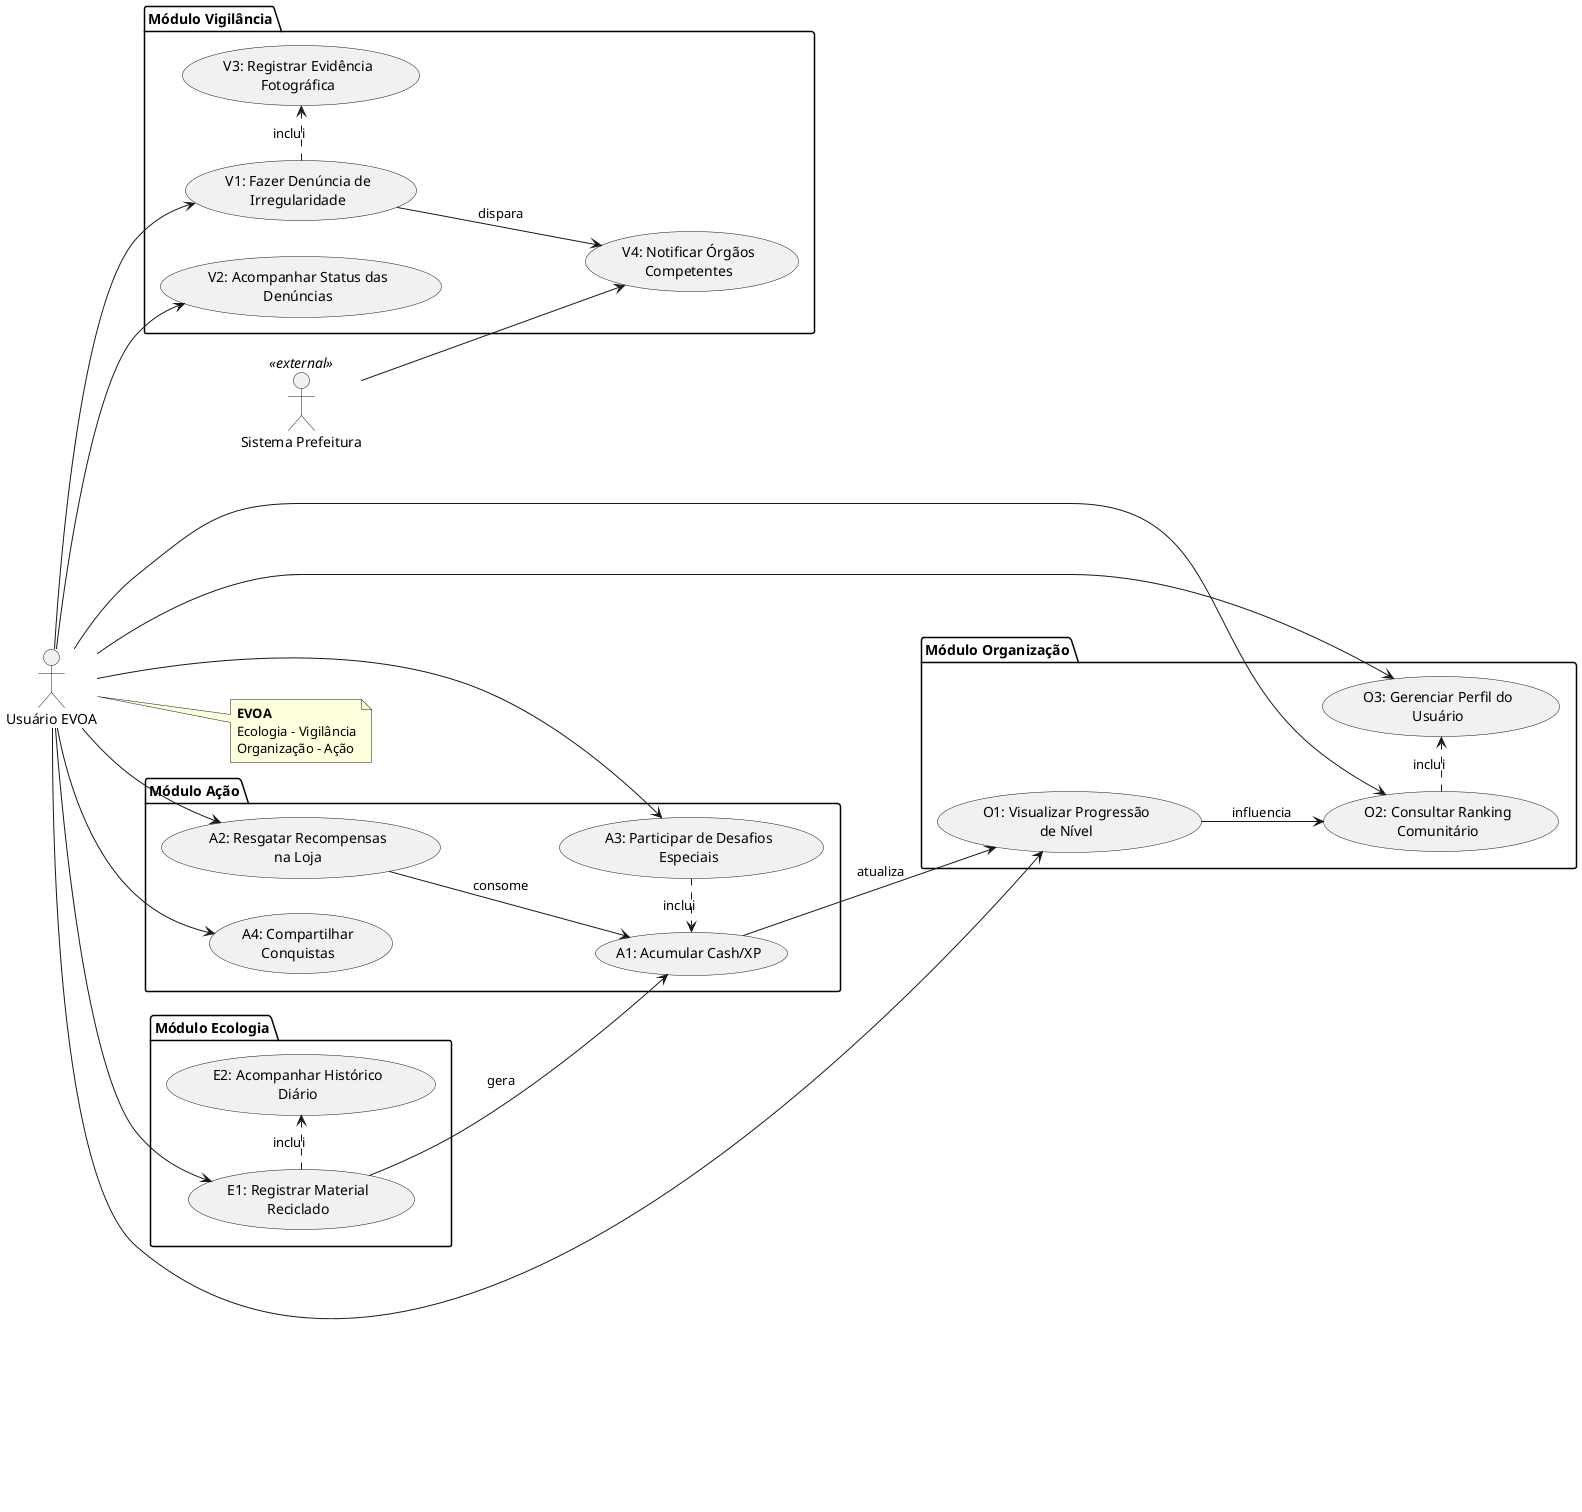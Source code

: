 @startuml casos_uso

left to right direction

actor "Usuário EVOA" as usuario
actor "Sistema Prefeitura" as prefeitura <<external>>

package "Módulo Ecologia" as ecologia {
  usecase "E1: Registrar Material\nReciclado" as UC1
  usecase "E2: Acompanhar Histórico\nDiário" as UC2
}

package "Módulo Vigilância" as vigilancia {
  usecase "V1: Fazer Denúncia de\nIrregularidade" as UC4
  usecase "V2: Acompanhar Status das\nDenúncias" as UC5
  usecase "V3: Registrar Evidência\nFotográfica" as UC6
  usecase "V4: Notificar Órgãos\nCompetentes" as UC7
}

package "Módulo Organização" as organizacao {
  usecase "O1: Visualizar Progressão\nde Nível" as UC8
  usecase "O2: Consultar Ranking\nComunitário" as UC9
  usecase "O3: Gerenciar Perfil do\nUsuário" as UC10
}

package "Módulo Ação" as acao {
  usecase "A1: Acumular Cash/XP" as UC11
  usecase "A2: Resgatar Recompensas\nna Loja" as UC12
  usecase "A3: Participar de Desafios\nEspeciais" as UC13
  usecase "A4: Compartilhar\nConquistas" as UC14
}

usuario --> UC1
usuario --> UC4
usuario --> UC5
usuario --> UC8
usuario --> UC9
usuario --> UC10
usuario --> UC12
usuario --> UC13
usuario --> UC14

prefeitura --> UC7

UC1 --> UC11 : gera
UC4 --> UC7 : dispara
UC11 --> UC8 : atualiza
UC8 --> UC9 : influencia
UC12 --> UC11 : consome

UC1 .> UC2 : inclui
UC4 .> UC6 : inclui
UC9 .> UC10 : inclui
UC13 .> UC11 : inclui

note right of usuario
 <b>EVOA</b>
 Ecologia - Vigilância
 Organização - Ação
end note

@enduml